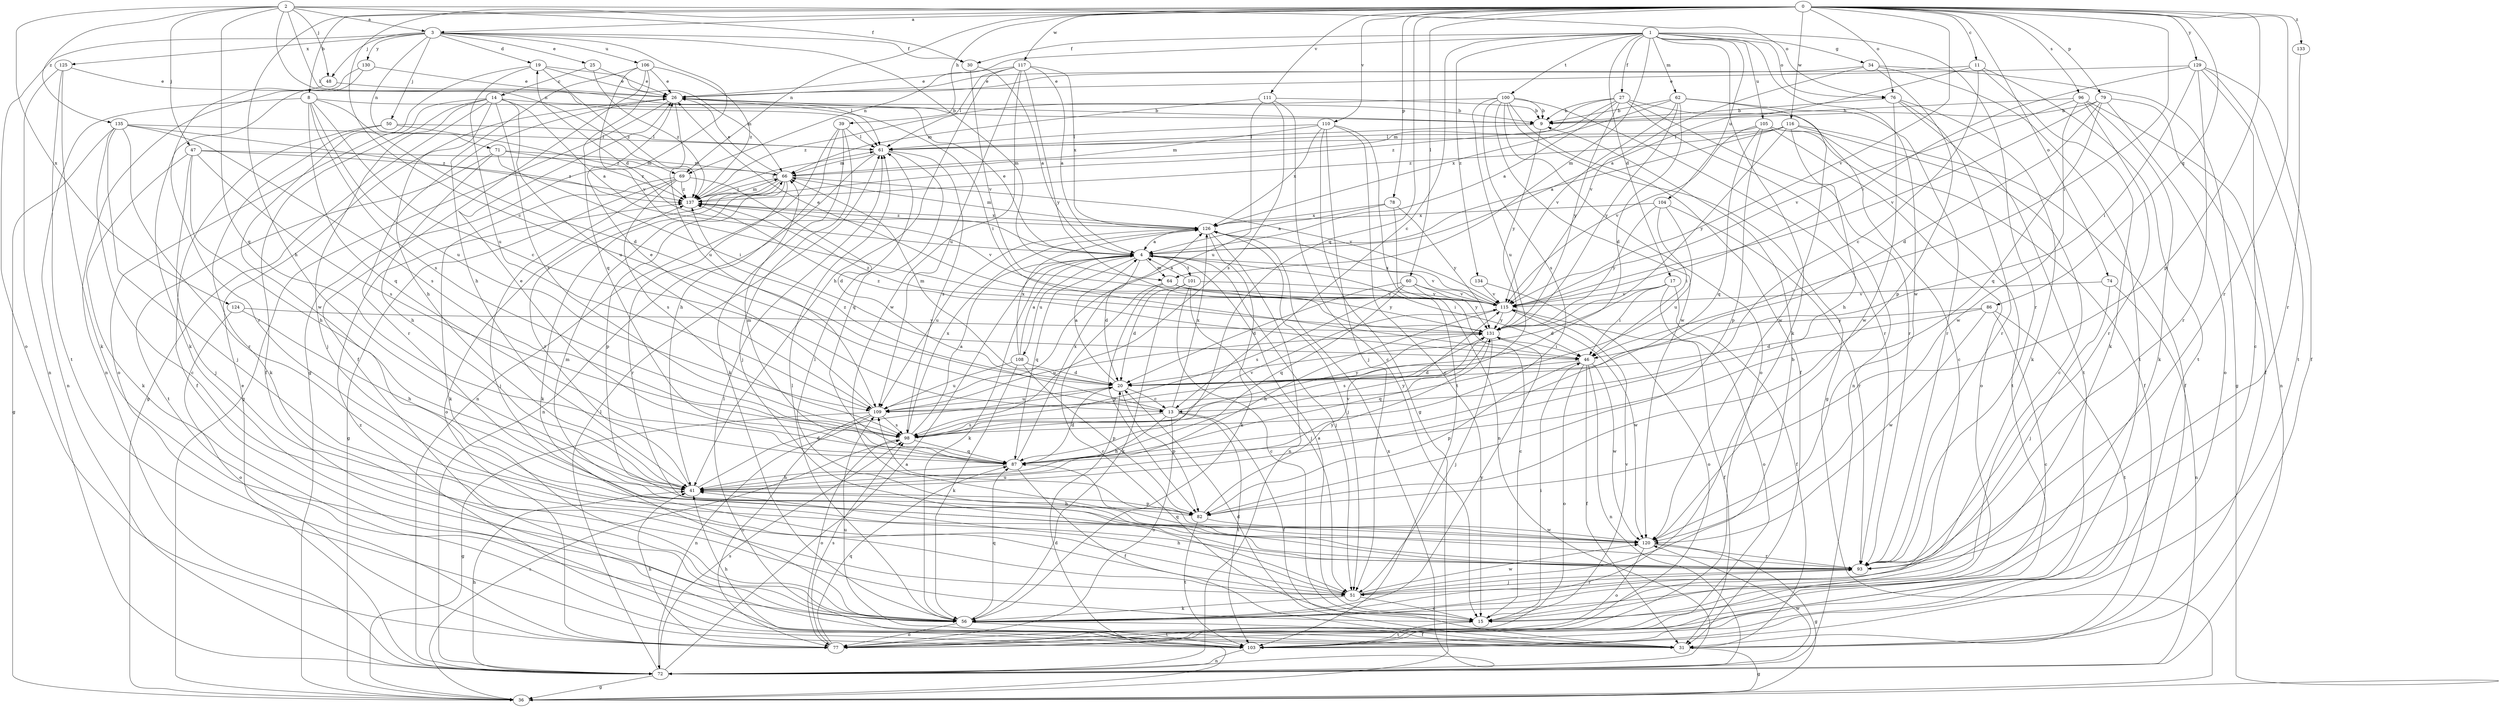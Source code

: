 strict digraph  {
0;
1;
2;
3;
4;
8;
9;
11;
13;
14;
15;
17;
19;
20;
25;
26;
27;
30;
31;
34;
36;
39;
41;
46;
47;
48;
50;
51;
56;
60;
61;
62;
64;
66;
69;
71;
72;
74;
76;
77;
78;
79;
82;
86;
87;
93;
96;
98;
100;
101;
103;
104;
105;
106;
108;
109;
110;
111;
115;
116;
117;
120;
124;
125;
126;
129;
130;
131;
133;
134;
135;
137;
0 -> 3  [label=a];
0 -> 8  [label=b];
0 -> 11  [label=c];
0 -> 13  [label=c];
0 -> 39  [label=h];
0 -> 41  [label=h];
0 -> 46  [label=i];
0 -> 60  [label=l];
0 -> 69  [label=n];
0 -> 74  [label=o];
0 -> 76  [label=o];
0 -> 78  [label=p];
0 -> 79  [label=p];
0 -> 82  [label=p];
0 -> 86  [label=q];
0 -> 87  [label=q];
0 -> 93  [label=r];
0 -> 96  [label=s];
0 -> 110  [label=v];
0 -> 111  [label=v];
0 -> 115  [label=v];
0 -> 116  [label=w];
0 -> 117  [label=w];
0 -> 129  [label=y];
0 -> 133  [label=z];
1 -> 13  [label=c];
1 -> 17  [label=d];
1 -> 27  [label=f];
1 -> 30  [label=f];
1 -> 34  [label=g];
1 -> 56  [label=k];
1 -> 62  [label=m];
1 -> 64  [label=m];
1 -> 69  [label=n];
1 -> 76  [label=o];
1 -> 93  [label=r];
1 -> 100  [label=t];
1 -> 104  [label=u];
1 -> 105  [label=u];
1 -> 120  [label=w];
1 -> 134  [label=z];
2 -> 3  [label=a];
2 -> 30  [label=f];
2 -> 47  [label=j];
2 -> 48  [label=j];
2 -> 61  [label=l];
2 -> 69  [label=n];
2 -> 76  [label=o];
2 -> 87  [label=q];
2 -> 124  [label=x];
2 -> 135  [label=z];
3 -> 19  [label=d];
3 -> 25  [label=e];
3 -> 30  [label=f];
3 -> 36  [label=g];
3 -> 48  [label=j];
3 -> 50  [label=j];
3 -> 64  [label=m];
3 -> 71  [label=n];
3 -> 77  [label=o];
3 -> 106  [label=u];
3 -> 125  [label=x];
3 -> 130  [label=y];
4 -> 19  [label=d];
4 -> 20  [label=d];
4 -> 26  [label=e];
4 -> 46  [label=i];
4 -> 51  [label=j];
4 -> 56  [label=k];
4 -> 64  [label=m];
4 -> 87  [label=q];
4 -> 101  [label=t];
4 -> 108  [label=u];
4 -> 115  [label=v];
8 -> 9  [label=b];
8 -> 13  [label=c];
8 -> 20  [label=d];
8 -> 72  [label=n];
8 -> 87  [label=q];
8 -> 98  [label=s];
8 -> 109  [label=u];
9 -> 61  [label=l];
9 -> 131  [label=y];
11 -> 4  [label=a];
11 -> 13  [label=c];
11 -> 26  [label=e];
11 -> 56  [label=k];
11 -> 103  [label=t];
13 -> 31  [label=f];
13 -> 41  [label=h];
13 -> 77  [label=o];
13 -> 98  [label=s];
13 -> 103  [label=t];
13 -> 126  [label=x];
13 -> 131  [label=y];
13 -> 137  [label=z];
14 -> 4  [label=a];
14 -> 9  [label=b];
14 -> 31  [label=f];
14 -> 36  [label=g];
14 -> 41  [label=h];
14 -> 51  [label=j];
14 -> 77  [label=o];
14 -> 98  [label=s];
14 -> 109  [label=u];
15 -> 4  [label=a];
15 -> 46  [label=i];
15 -> 103  [label=t];
15 -> 115  [label=v];
17 -> 20  [label=d];
17 -> 31  [label=f];
17 -> 46  [label=i];
17 -> 77  [label=o];
17 -> 115  [label=v];
19 -> 26  [label=e];
19 -> 66  [label=m];
19 -> 109  [label=u];
19 -> 120  [label=w];
19 -> 137  [label=z];
20 -> 4  [label=a];
20 -> 13  [label=c];
20 -> 66  [label=m];
20 -> 82  [label=p];
20 -> 109  [label=u];
25 -> 14  [label=c];
25 -> 26  [label=e];
25 -> 137  [label=z];
26 -> 9  [label=b];
26 -> 36  [label=g];
26 -> 46  [label=i];
26 -> 93  [label=r];
26 -> 109  [label=u];
27 -> 4  [label=a];
27 -> 9  [label=b];
27 -> 15  [label=c];
27 -> 66  [label=m];
27 -> 72  [label=n];
27 -> 93  [label=r];
27 -> 131  [label=y];
27 -> 137  [label=z];
30 -> 4  [label=a];
30 -> 115  [label=v];
31 -> 20  [label=d];
31 -> 36  [label=g];
31 -> 109  [label=u];
34 -> 26  [label=e];
34 -> 36  [label=g];
34 -> 82  [label=p];
34 -> 103  [label=t];
34 -> 115  [label=v];
36 -> 20  [label=d];
36 -> 98  [label=s];
39 -> 41  [label=h];
39 -> 51  [label=j];
39 -> 56  [label=k];
39 -> 61  [label=l];
39 -> 72  [label=n];
41 -> 20  [label=d];
41 -> 82  [label=p];
41 -> 115  [label=v];
41 -> 137  [label=z];
46 -> 20  [label=d];
46 -> 31  [label=f];
46 -> 72  [label=n];
46 -> 77  [label=o];
46 -> 82  [label=p];
46 -> 120  [label=w];
46 -> 137  [label=z];
47 -> 41  [label=h];
47 -> 51  [label=j];
47 -> 56  [label=k];
47 -> 66  [label=m];
47 -> 98  [label=s];
47 -> 137  [label=z];
48 -> 61  [label=l];
48 -> 93  [label=r];
50 -> 31  [label=f];
50 -> 56  [label=k];
50 -> 61  [label=l];
50 -> 137  [label=z];
51 -> 9  [label=b];
51 -> 15  [label=c];
51 -> 41  [label=h];
51 -> 56  [label=k];
51 -> 93  [label=r];
51 -> 120  [label=w];
56 -> 31  [label=f];
56 -> 61  [label=l];
56 -> 77  [label=o];
56 -> 87  [label=q];
56 -> 103  [label=t];
56 -> 131  [label=y];
60 -> 15  [label=c];
60 -> 20  [label=d];
60 -> 87  [label=q];
60 -> 98  [label=s];
60 -> 115  [label=v];
60 -> 131  [label=y];
61 -> 66  [label=m];
61 -> 72  [label=n];
61 -> 87  [label=q];
61 -> 98  [label=s];
62 -> 9  [label=b];
62 -> 20  [label=d];
62 -> 93  [label=r];
62 -> 115  [label=v];
62 -> 120  [label=w];
62 -> 126  [label=x];
62 -> 131  [label=y];
64 -> 15  [label=c];
64 -> 82  [label=p];
64 -> 115  [label=v];
64 -> 131  [label=y];
66 -> 26  [label=e];
66 -> 56  [label=k];
66 -> 77  [label=o];
66 -> 82  [label=p];
66 -> 93  [label=r];
66 -> 115  [label=v];
66 -> 137  [label=z];
69 -> 20  [label=d];
69 -> 36  [label=g];
69 -> 51  [label=j];
69 -> 56  [label=k];
69 -> 98  [label=s];
69 -> 137  [label=z];
71 -> 41  [label=h];
71 -> 46  [label=i];
71 -> 66  [label=m];
71 -> 103  [label=t];
71 -> 137  [label=z];
72 -> 4  [label=a];
72 -> 26  [label=e];
72 -> 36  [label=g];
72 -> 41  [label=h];
72 -> 61  [label=l];
72 -> 98  [label=s];
72 -> 120  [label=w];
72 -> 126  [label=x];
74 -> 51  [label=j];
74 -> 72  [label=n];
74 -> 115  [label=v];
76 -> 9  [label=b];
76 -> 56  [label=k];
76 -> 93  [label=r];
76 -> 103  [label=t];
76 -> 120  [label=w];
77 -> 41  [label=h];
77 -> 87  [label=q];
77 -> 98  [label=s];
78 -> 4  [label=a];
78 -> 72  [label=n];
78 -> 126  [label=x];
78 -> 131  [label=y];
79 -> 9  [label=b];
79 -> 20  [label=d];
79 -> 31  [label=f];
79 -> 77  [label=o];
79 -> 87  [label=q];
79 -> 115  [label=v];
82 -> 41  [label=h];
82 -> 103  [label=t];
82 -> 120  [label=w];
82 -> 131  [label=y];
86 -> 15  [label=c];
86 -> 20  [label=d];
86 -> 103  [label=t];
86 -> 120  [label=w];
86 -> 131  [label=y];
87 -> 20  [label=d];
87 -> 26  [label=e];
87 -> 31  [label=f];
87 -> 41  [label=h];
87 -> 66  [label=m];
87 -> 126  [label=x];
93 -> 51  [label=j];
93 -> 61  [label=l];
93 -> 87  [label=q];
96 -> 9  [label=b];
96 -> 56  [label=k];
96 -> 72  [label=n];
96 -> 93  [label=r];
96 -> 115  [label=v];
96 -> 120  [label=w];
98 -> 4  [label=a];
98 -> 77  [label=o];
98 -> 87  [label=q];
98 -> 115  [label=v];
98 -> 126  [label=x];
98 -> 131  [label=y];
100 -> 9  [label=b];
100 -> 31  [label=f];
100 -> 36  [label=g];
100 -> 77  [label=o];
100 -> 93  [label=r];
100 -> 98  [label=s];
100 -> 109  [label=u];
100 -> 120  [label=w];
100 -> 137  [label=z];
101 -> 4  [label=a];
101 -> 15  [label=c];
101 -> 20  [label=d];
101 -> 51  [label=j];
101 -> 56  [label=k];
101 -> 115  [label=v];
103 -> 41  [label=h];
103 -> 61  [label=l];
103 -> 72  [label=n];
103 -> 137  [label=z];
104 -> 46  [label=i];
104 -> 93  [label=r];
104 -> 109  [label=u];
104 -> 126  [label=x];
104 -> 131  [label=y];
105 -> 31  [label=f];
105 -> 61  [label=l];
105 -> 77  [label=o];
105 -> 82  [label=p];
105 -> 87  [label=q];
105 -> 103  [label=t];
105 -> 115  [label=v];
106 -> 26  [label=e];
106 -> 31  [label=f];
106 -> 41  [label=h];
106 -> 87  [label=q];
106 -> 115  [label=v];
106 -> 137  [label=z];
108 -> 4  [label=a];
108 -> 20  [label=d];
108 -> 56  [label=k];
108 -> 82  [label=p];
108 -> 109  [label=u];
108 -> 126  [label=x];
109 -> 26  [label=e];
109 -> 36  [label=g];
109 -> 72  [label=n];
109 -> 77  [label=o];
109 -> 98  [label=s];
110 -> 15  [label=c];
110 -> 36  [label=g];
110 -> 51  [label=j];
110 -> 61  [label=l];
110 -> 66  [label=m];
110 -> 103  [label=t];
110 -> 126  [label=x];
111 -> 9  [label=b];
111 -> 15  [label=c];
111 -> 66  [label=m];
111 -> 98  [label=s];
111 -> 109  [label=u];
115 -> 26  [label=e];
115 -> 31  [label=f];
115 -> 41  [label=h];
115 -> 120  [label=w];
115 -> 126  [label=x];
115 -> 131  [label=y];
116 -> 4  [label=a];
116 -> 15  [label=c];
116 -> 31  [label=f];
116 -> 41  [label=h];
116 -> 61  [label=l];
116 -> 131  [label=y];
116 -> 137  [label=z];
117 -> 4  [label=a];
117 -> 26  [label=e];
117 -> 41  [label=h];
117 -> 61  [label=l];
117 -> 109  [label=u];
117 -> 120  [label=w];
117 -> 126  [label=x];
117 -> 131  [label=y];
120 -> 36  [label=g];
120 -> 66  [label=m];
120 -> 77  [label=o];
120 -> 93  [label=r];
120 -> 109  [label=u];
124 -> 41  [label=h];
124 -> 77  [label=o];
124 -> 131  [label=y];
125 -> 26  [label=e];
125 -> 56  [label=k];
125 -> 72  [label=n];
125 -> 103  [label=t];
126 -> 4  [label=a];
126 -> 51  [label=j];
126 -> 56  [label=k];
126 -> 66  [label=m];
126 -> 72  [label=n];
126 -> 109  [label=u];
126 -> 137  [label=z];
129 -> 15  [label=c];
129 -> 26  [label=e];
129 -> 31  [label=f];
129 -> 46  [label=i];
129 -> 93  [label=r];
129 -> 103  [label=t];
129 -> 115  [label=v];
130 -> 26  [label=e];
130 -> 56  [label=k];
130 -> 72  [label=n];
131 -> 46  [label=i];
131 -> 51  [label=j];
131 -> 87  [label=q];
131 -> 98  [label=s];
131 -> 109  [label=u];
131 -> 137  [label=z];
133 -> 93  [label=r];
134 -> 77  [label=o];
134 -> 115  [label=v];
135 -> 15  [label=c];
135 -> 36  [label=g];
135 -> 51  [label=j];
135 -> 61  [label=l];
135 -> 93  [label=r];
135 -> 98  [label=s];
135 -> 137  [label=z];
137 -> 61  [label=l];
137 -> 66  [label=m];
137 -> 115  [label=v];
137 -> 126  [label=x];
}
